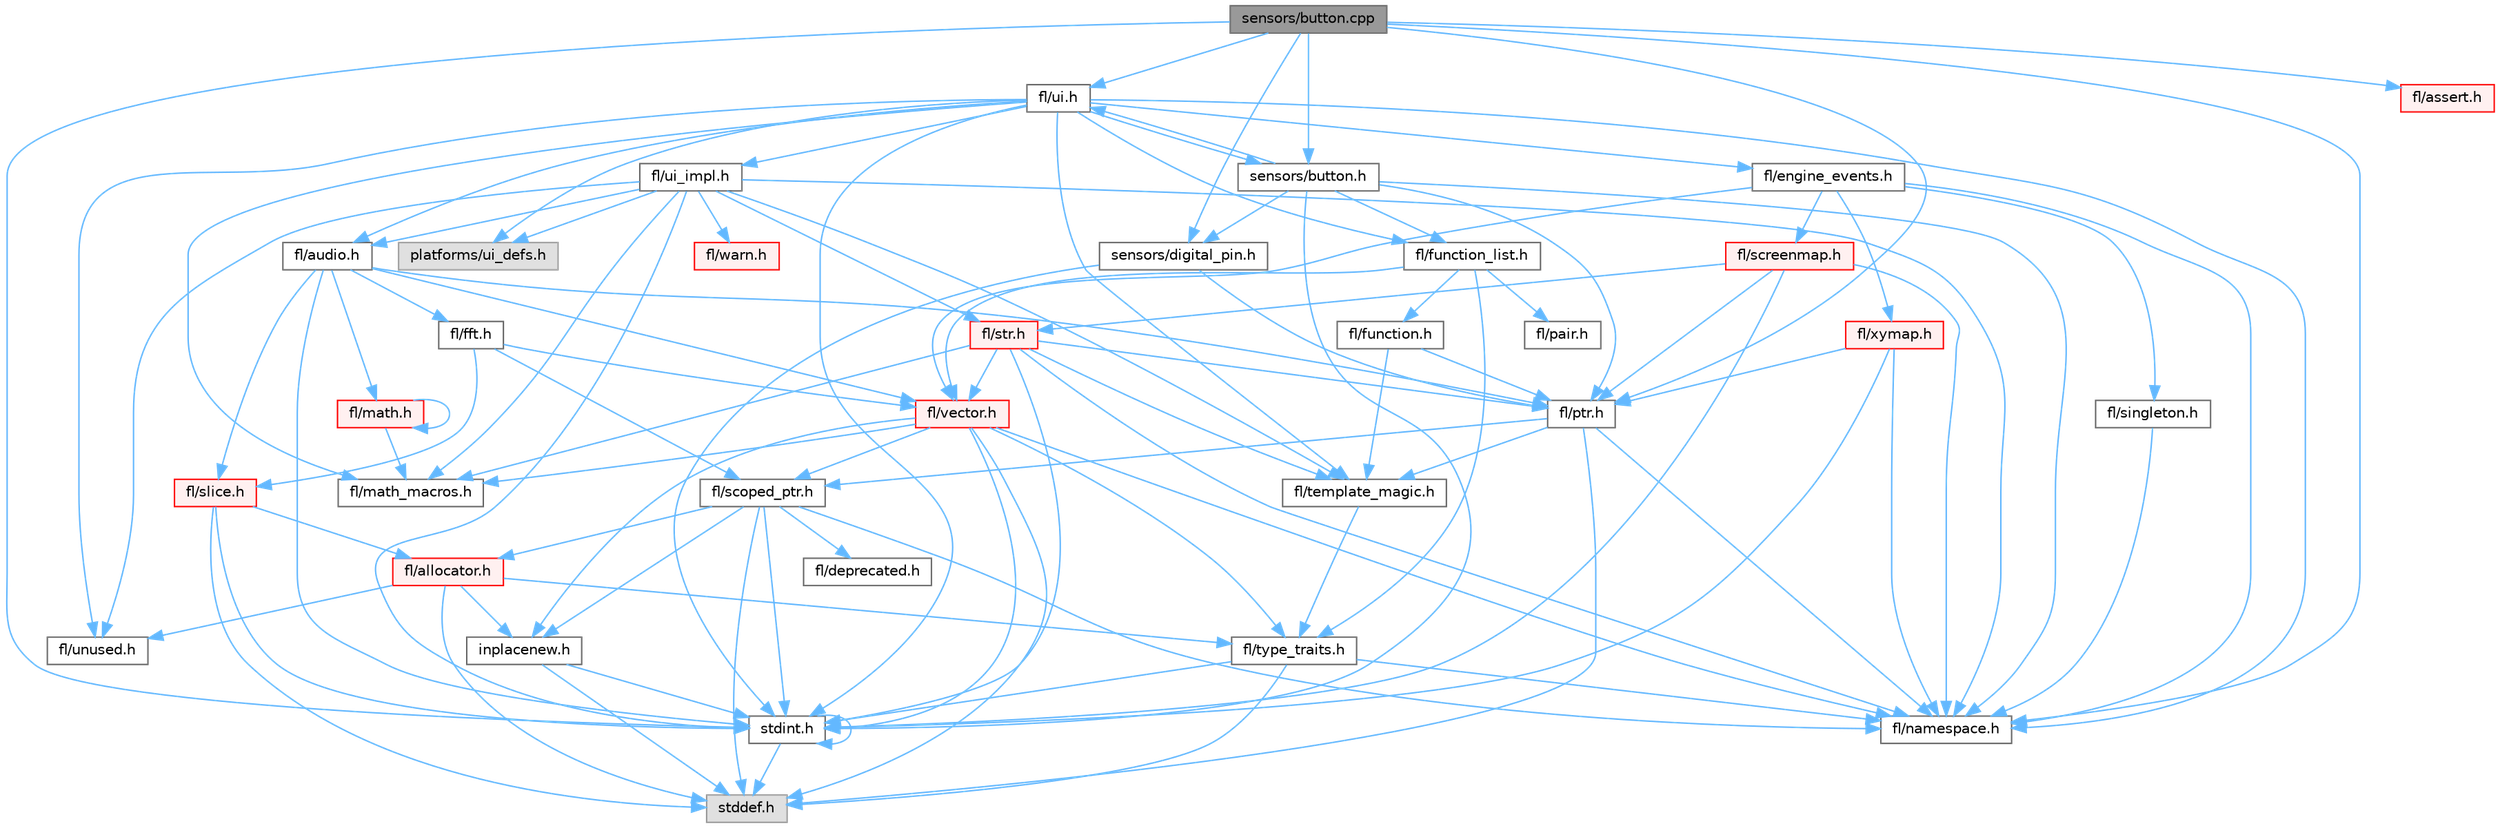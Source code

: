 digraph "sensors/button.cpp"
{
 // INTERACTIVE_SVG=YES
 // LATEX_PDF_SIZE
  bgcolor="transparent";
  edge [fontname=Helvetica,fontsize=10,labelfontname=Helvetica,labelfontsize=10];
  node [fontname=Helvetica,fontsize=10,shape=box,height=0.2,width=0.4];
  Node1 [id="Node000001",label="sensors/button.cpp",height=0.2,width=0.4,color="gray40", fillcolor="grey60", style="filled", fontcolor="black",tooltip=" "];
  Node1 -> Node2 [id="edge1_Node000001_Node000002",color="steelblue1",style="solid",tooltip=" "];
  Node2 [id="Node000002",label="stdint.h",height=0.2,width=0.4,color="grey40", fillcolor="white", style="filled",URL="$df/dd8/stdint_8h.html",tooltip=" "];
  Node2 -> Node3 [id="edge2_Node000002_Node000003",color="steelblue1",style="solid",tooltip=" "];
  Node3 [id="Node000003",label="stddef.h",height=0.2,width=0.4,color="grey60", fillcolor="#E0E0E0", style="filled",tooltip=" "];
  Node2 -> Node2 [id="edge3_Node000002_Node000002",color="steelblue1",style="solid",tooltip=" "];
  Node1 -> Node4 [id="edge4_Node000001_Node000004",color="steelblue1",style="solid",tooltip=" "];
  Node4 [id="Node000004",label="fl/ptr.h",height=0.2,width=0.4,color="grey40", fillcolor="white", style="filled",URL="$dd/d98/ptr_8h.html",tooltip=" "];
  Node4 -> Node3 [id="edge5_Node000004_Node000003",color="steelblue1",style="solid",tooltip=" "];
  Node4 -> Node5 [id="edge6_Node000004_Node000005",color="steelblue1",style="solid",tooltip=" "];
  Node5 [id="Node000005",label="fl/namespace.h",height=0.2,width=0.4,color="grey40", fillcolor="white", style="filled",URL="$df/d2a/namespace_8h.html",tooltip="Implements the FastLED namespace macros."];
  Node4 -> Node6 [id="edge7_Node000004_Node000006",color="steelblue1",style="solid",tooltip=" "];
  Node6 [id="Node000006",label="fl/scoped_ptr.h",height=0.2,width=0.4,color="grey40", fillcolor="white", style="filled",URL="$d0/d44/scoped__ptr_8h.html",tooltip=" "];
  Node6 -> Node3 [id="edge8_Node000006_Node000003",color="steelblue1",style="solid",tooltip=" "];
  Node6 -> Node2 [id="edge9_Node000006_Node000002",color="steelblue1",style="solid",tooltip=" "];
  Node6 -> Node7 [id="edge10_Node000006_Node000007",color="steelblue1",style="solid",tooltip=" "];
  Node7 [id="Node000007",label="fl/allocator.h",height=0.2,width=0.4,color="red", fillcolor="#FFF0F0", style="filled",URL="$da/da9/allocator_8h.html",tooltip=" "];
  Node7 -> Node3 [id="edge11_Node000007_Node000003",color="steelblue1",style="solid",tooltip=" "];
  Node7 -> Node22 [id="edge12_Node000007_Node000022",color="steelblue1",style="solid",tooltip=" "];
  Node22 [id="Node000022",label="inplacenew.h",height=0.2,width=0.4,color="grey40", fillcolor="white", style="filled",URL="$db/d36/inplacenew_8h.html",tooltip=" "];
  Node22 -> Node3 [id="edge13_Node000022_Node000003",color="steelblue1",style="solid",tooltip=" "];
  Node22 -> Node2 [id="edge14_Node000022_Node000002",color="steelblue1",style="solid",tooltip=" "];
  Node7 -> Node18 [id="edge15_Node000007_Node000018",color="steelblue1",style="solid",tooltip=" "];
  Node18 [id="Node000018",label="fl/type_traits.h",height=0.2,width=0.4,color="grey40", fillcolor="white", style="filled",URL="$df/d63/type__traits_8h.html",tooltip=" "];
  Node18 -> Node3 [id="edge16_Node000018_Node000003",color="steelblue1",style="solid",tooltip=" "];
  Node18 -> Node2 [id="edge17_Node000018_Node000002",color="steelblue1",style="solid",tooltip=" "];
  Node18 -> Node5 [id="edge18_Node000018_Node000005",color="steelblue1",style="solid",tooltip=" "];
  Node7 -> Node23 [id="edge19_Node000007_Node000023",color="steelblue1",style="solid",tooltip=" "];
  Node23 [id="Node000023",label="fl/unused.h",height=0.2,width=0.4,color="grey40", fillcolor="white", style="filled",URL="$d8/d4b/unused_8h.html",tooltip=" "];
  Node6 -> Node22 [id="edge20_Node000006_Node000022",color="steelblue1",style="solid",tooltip=" "];
  Node6 -> Node5 [id="edge21_Node000006_Node000005",color="steelblue1",style="solid",tooltip=" "];
  Node6 -> Node24 [id="edge22_Node000006_Node000024",color="steelblue1",style="solid",tooltip=" "];
  Node24 [id="Node000024",label="fl/deprecated.h",height=0.2,width=0.4,color="grey40", fillcolor="white", style="filled",URL="$d4/dce/deprecated_8h.html",tooltip=" "];
  Node4 -> Node17 [id="edge23_Node000004_Node000017",color="steelblue1",style="solid",tooltip=" "];
  Node17 [id="Node000017",label="fl/template_magic.h",height=0.2,width=0.4,color="grey40", fillcolor="white", style="filled",URL="$d8/d0c/template__magic_8h.html",tooltip=" "];
  Node17 -> Node18 [id="edge24_Node000017_Node000018",color="steelblue1",style="solid",tooltip=" "];
  Node1 -> Node25 [id="edge25_Node000001_Node000025",color="steelblue1",style="solid",tooltip=" "];
  Node25 [id="Node000025",label="fl/ui.h",height=0.2,width=0.4,color="grey40", fillcolor="white", style="filled",URL="$d9/d3b/ui_8h.html",tooltip=" "];
  Node25 -> Node2 [id="edge26_Node000025_Node000002",color="steelblue1",style="solid",tooltip=" "];
  Node25 -> Node26 [id="edge27_Node000025_Node000026",color="steelblue1",style="solid",tooltip=" "];
  Node26 [id="Node000026",label="fl/audio.h",height=0.2,width=0.4,color="grey40", fillcolor="white", style="filled",URL="$da/d09/audio_8h.html",tooltip=" "];
  Node26 -> Node27 [id="edge28_Node000026_Node000027",color="steelblue1",style="solid",tooltip=" "];
  Node27 [id="Node000027",label="fl/fft.h",height=0.2,width=0.4,color="grey40", fillcolor="white", style="filled",URL="$d7/d76/fft_8h.html",tooltip=" "];
  Node27 -> Node6 [id="edge29_Node000027_Node000006",color="steelblue1",style="solid",tooltip=" "];
  Node27 -> Node28 [id="edge30_Node000027_Node000028",color="steelblue1",style="solid",tooltip=" "];
  Node28 [id="Node000028",label="fl/slice.h",height=0.2,width=0.4,color="red", fillcolor="#FFF0F0", style="filled",URL="$d0/d48/slice_8h.html",tooltip=" "];
  Node28 -> Node3 [id="edge31_Node000028_Node000003",color="steelblue1",style="solid",tooltip=" "];
  Node28 -> Node2 [id="edge32_Node000028_Node000002",color="steelblue1",style="solid",tooltip=" "];
  Node28 -> Node7 [id="edge33_Node000028_Node000007",color="steelblue1",style="solid",tooltip=" "];
  Node27 -> Node19 [id="edge34_Node000027_Node000019",color="steelblue1",style="solid",tooltip=" "];
  Node19 [id="Node000019",label="fl/vector.h",height=0.2,width=0.4,color="red", fillcolor="#FFF0F0", style="filled",URL="$d6/d68/vector_8h.html",tooltip=" "];
  Node19 -> Node3 [id="edge35_Node000019_Node000003",color="steelblue1",style="solid",tooltip=" "];
  Node19 -> Node2 [id="edge36_Node000019_Node000002",color="steelblue1",style="solid",tooltip=" "];
  Node19 -> Node16 [id="edge37_Node000019_Node000016",color="steelblue1",style="solid",tooltip=" "];
  Node16 [id="Node000016",label="fl/math_macros.h",height=0.2,width=0.4,color="grey40", fillcolor="white", style="filled",URL="$d8/db8/math__macros_8h.html",tooltip=" "];
  Node19 -> Node5 [id="edge38_Node000019_Node000005",color="steelblue1",style="solid",tooltip=" "];
  Node19 -> Node6 [id="edge39_Node000019_Node000006",color="steelblue1",style="solid",tooltip=" "];
  Node19 -> Node18 [id="edge40_Node000019_Node000018",color="steelblue1",style="solid",tooltip=" "];
  Node19 -> Node22 [id="edge41_Node000019_Node000022",color="steelblue1",style="solid",tooltip=" "];
  Node26 -> Node12 [id="edge42_Node000026_Node000012",color="steelblue1",style="solid",tooltip=" "];
  Node12 [id="Node000012",label="fl/math.h",height=0.2,width=0.4,color="red", fillcolor="#FFF0F0", style="filled",URL="$df/db1/math_8h.html",tooltip=" "];
  Node12 -> Node16 [id="edge43_Node000012_Node000016",color="steelblue1",style="solid",tooltip=" "];
  Node12 -> Node12 [id="edge44_Node000012_Node000012",color="steelblue1",style="solid",tooltip=" "];
  Node26 -> Node4 [id="edge45_Node000026_Node000004",color="steelblue1",style="solid",tooltip=" "];
  Node26 -> Node28 [id="edge46_Node000026_Node000028",color="steelblue1",style="solid",tooltip=" "];
  Node26 -> Node19 [id="edge47_Node000026_Node000019",color="steelblue1",style="solid",tooltip=" "];
  Node26 -> Node2 [id="edge48_Node000026_Node000002",color="steelblue1",style="solid",tooltip=" "];
  Node25 -> Node29 [id="edge49_Node000025_Node000029",color="steelblue1",style="solid",tooltip=" "];
  Node29 [id="Node000029",label="fl/engine_events.h",height=0.2,width=0.4,color="grey40", fillcolor="white", style="filled",URL="$db/dc0/engine__events_8h.html",tooltip=" "];
  Node29 -> Node5 [id="edge50_Node000029_Node000005",color="steelblue1",style="solid",tooltip=" "];
  Node29 -> Node30 [id="edge51_Node000029_Node000030",color="steelblue1",style="solid",tooltip=" "];
  Node30 [id="Node000030",label="fl/screenmap.h",height=0.2,width=0.4,color="red", fillcolor="#FFF0F0", style="filled",URL="$d7/d97/screenmap_8h.html",tooltip=" "];
  Node30 -> Node2 [id="edge52_Node000030_Node000002",color="steelblue1",style="solid",tooltip=" "];
  Node30 -> Node4 [id="edge53_Node000030_Node000004",color="steelblue1",style="solid",tooltip=" "];
  Node30 -> Node5 [id="edge54_Node000030_Node000005",color="steelblue1",style="solid",tooltip=" "];
  Node30 -> Node10 [id="edge55_Node000030_Node000010",color="steelblue1",style="solid",tooltip=" "];
  Node10 [id="Node000010",label="fl/str.h",height=0.2,width=0.4,color="red", fillcolor="#FFF0F0", style="filled",URL="$d1/d93/str_8h.html",tooltip=" "];
  Node10 -> Node2 [id="edge56_Node000010_Node000002",color="steelblue1",style="solid",tooltip=" "];
  Node10 -> Node16 [id="edge57_Node000010_Node000016",color="steelblue1",style="solid",tooltip=" "];
  Node10 -> Node5 [id="edge58_Node000010_Node000005",color="steelblue1",style="solid",tooltip=" "];
  Node10 -> Node4 [id="edge59_Node000010_Node000004",color="steelblue1",style="solid",tooltip=" "];
  Node10 -> Node17 [id="edge60_Node000010_Node000017",color="steelblue1",style="solid",tooltip=" "];
  Node10 -> Node19 [id="edge61_Node000010_Node000019",color="steelblue1",style="solid",tooltip=" "];
  Node29 -> Node36 [id="edge62_Node000029_Node000036",color="steelblue1",style="solid",tooltip=" "];
  Node36 [id="Node000036",label="fl/singleton.h",height=0.2,width=0.4,color="grey40", fillcolor="white", style="filled",URL="$d4/d0b/singleton_8h.html",tooltip=" "];
  Node36 -> Node5 [id="edge63_Node000036_Node000005",color="steelblue1",style="solid",tooltip=" "];
  Node29 -> Node19 [id="edge64_Node000029_Node000019",color="steelblue1",style="solid",tooltip=" "];
  Node29 -> Node37 [id="edge65_Node000029_Node000037",color="steelblue1",style="solid",tooltip=" "];
  Node37 [id="Node000037",label="fl/xymap.h",height=0.2,width=0.4,color="red", fillcolor="#FFF0F0", style="filled",URL="$da/d61/xymap_8h.html",tooltip=" "];
  Node37 -> Node2 [id="edge66_Node000037_Node000002",color="steelblue1",style="solid",tooltip=" "];
  Node37 -> Node5 [id="edge67_Node000037_Node000005",color="steelblue1",style="solid",tooltip=" "];
  Node37 -> Node4 [id="edge68_Node000037_Node000004",color="steelblue1",style="solid",tooltip=" "];
  Node25 -> Node43 [id="edge69_Node000025_Node000043",color="steelblue1",style="solid",tooltip=" "];
  Node43 [id="Node000043",label="fl/function_list.h",height=0.2,width=0.4,color="grey40", fillcolor="white", style="filled",URL="$d0/d64/function__list_8h.html",tooltip=" "];
  Node43 -> Node44 [id="edge70_Node000043_Node000044",color="steelblue1",style="solid",tooltip=" "];
  Node44 [id="Node000044",label="fl/function.h",height=0.2,width=0.4,color="grey40", fillcolor="white", style="filled",URL="$dd/d67/function_8h.html",tooltip=" "];
  Node44 -> Node4 [id="edge71_Node000044_Node000004",color="steelblue1",style="solid",tooltip=" "];
  Node44 -> Node17 [id="edge72_Node000044_Node000017",color="steelblue1",style="solid",tooltip=" "];
  Node43 -> Node35 [id="edge73_Node000043_Node000035",color="steelblue1",style="solid",tooltip=" "];
  Node35 [id="Node000035",label="fl/pair.h",height=0.2,width=0.4,color="grey40", fillcolor="white", style="filled",URL="$d3/d41/pair_8h.html",tooltip=" "];
  Node43 -> Node19 [id="edge74_Node000043_Node000019",color="steelblue1",style="solid",tooltip=" "];
  Node43 -> Node18 [id="edge75_Node000043_Node000018",color="steelblue1",style="solid",tooltip=" "];
  Node25 -> Node16 [id="edge76_Node000025_Node000016",color="steelblue1",style="solid",tooltip=" "];
  Node25 -> Node5 [id="edge77_Node000025_Node000005",color="steelblue1",style="solid",tooltip=" "];
  Node25 -> Node17 [id="edge78_Node000025_Node000017",color="steelblue1",style="solid",tooltip=" "];
  Node25 -> Node45 [id="edge79_Node000025_Node000045",color="steelblue1",style="solid",tooltip=" "];
  Node45 [id="Node000045",label="fl/ui_impl.h",height=0.2,width=0.4,color="grey40", fillcolor="white", style="filled",URL="$d6/dc0/ui__impl_8h.html",tooltip=" "];
  Node45 -> Node2 [id="edge80_Node000045_Node000002",color="steelblue1",style="solid",tooltip=" "];
  Node45 -> Node26 [id="edge81_Node000045_Node000026",color="steelblue1",style="solid",tooltip=" "];
  Node45 -> Node16 [id="edge82_Node000045_Node000016",color="steelblue1",style="solid",tooltip=" "];
  Node45 -> Node5 [id="edge83_Node000045_Node000005",color="steelblue1",style="solid",tooltip=" "];
  Node45 -> Node10 [id="edge84_Node000045_Node000010",color="steelblue1",style="solid",tooltip=" "];
  Node45 -> Node17 [id="edge85_Node000045_Node000017",color="steelblue1",style="solid",tooltip=" "];
  Node45 -> Node23 [id="edge86_Node000045_Node000023",color="steelblue1",style="solid",tooltip=" "];
  Node45 -> Node46 [id="edge87_Node000045_Node000046",color="steelblue1",style="solid",tooltip=" "];
  Node46 [id="Node000046",label="fl/warn.h",height=0.2,width=0.4,color="red", fillcolor="#FFF0F0", style="filled",URL="$de/d77/warn_8h.html",tooltip=" "];
  Node45 -> Node49 [id="edge88_Node000045_Node000049",color="steelblue1",style="solid",tooltip=" "];
  Node49 [id="Node000049",label="platforms/ui_defs.h",height=0.2,width=0.4,color="grey60", fillcolor="#E0E0E0", style="filled",tooltip=" "];
  Node25 -> Node23 [id="edge89_Node000025_Node000023",color="steelblue1",style="solid",tooltip=" "];
  Node25 -> Node49 [id="edge90_Node000025_Node000049",color="steelblue1",style="solid",tooltip=" "];
  Node25 -> Node50 [id="edge91_Node000025_Node000050",color="steelblue1",style="solid",tooltip=" "];
  Node50 [id="Node000050",label="sensors/button.h",height=0.2,width=0.4,color="grey40", fillcolor="white", style="filled",URL="$d7/d0e/button_8h.html",tooltip=" "];
  Node50 -> Node2 [id="edge92_Node000050_Node000002",color="steelblue1",style="solid",tooltip=" "];
  Node50 -> Node43 [id="edge93_Node000050_Node000043",color="steelblue1",style="solid",tooltip=" "];
  Node50 -> Node5 [id="edge94_Node000050_Node000005",color="steelblue1",style="solid",tooltip=" "];
  Node50 -> Node4 [id="edge95_Node000050_Node000004",color="steelblue1",style="solid",tooltip=" "];
  Node50 -> Node25 [id="edge96_Node000050_Node000025",color="steelblue1",style="solid",tooltip=" "];
  Node50 -> Node51 [id="edge97_Node000050_Node000051",color="steelblue1",style="solid",tooltip=" "];
  Node51 [id="Node000051",label="sensors/digital_pin.h",height=0.2,width=0.4,color="grey40", fillcolor="white", style="filled",URL="$dd/d83/digital__pin_8h.html",tooltip=" "];
  Node51 -> Node2 [id="edge98_Node000051_Node000002",color="steelblue1",style="solid",tooltip=" "];
  Node51 -> Node4 [id="edge99_Node000051_Node000004",color="steelblue1",style="solid",tooltip=" "];
  Node1 -> Node33 [id="edge100_Node000001_Node000033",color="steelblue1",style="solid",tooltip=" "];
  Node33 [id="Node000033",label="fl/assert.h",height=0.2,width=0.4,color="red", fillcolor="#FFF0F0", style="filled",URL="$dc/da7/assert_8h.html",tooltip=" "];
  Node1 -> Node5 [id="edge101_Node000001_Node000005",color="steelblue1",style="solid",tooltip=" "];
  Node1 -> Node50 [id="edge102_Node000001_Node000050",color="steelblue1",style="solid",tooltip=" "];
  Node1 -> Node51 [id="edge103_Node000001_Node000051",color="steelblue1",style="solid",tooltip=" "];
}
